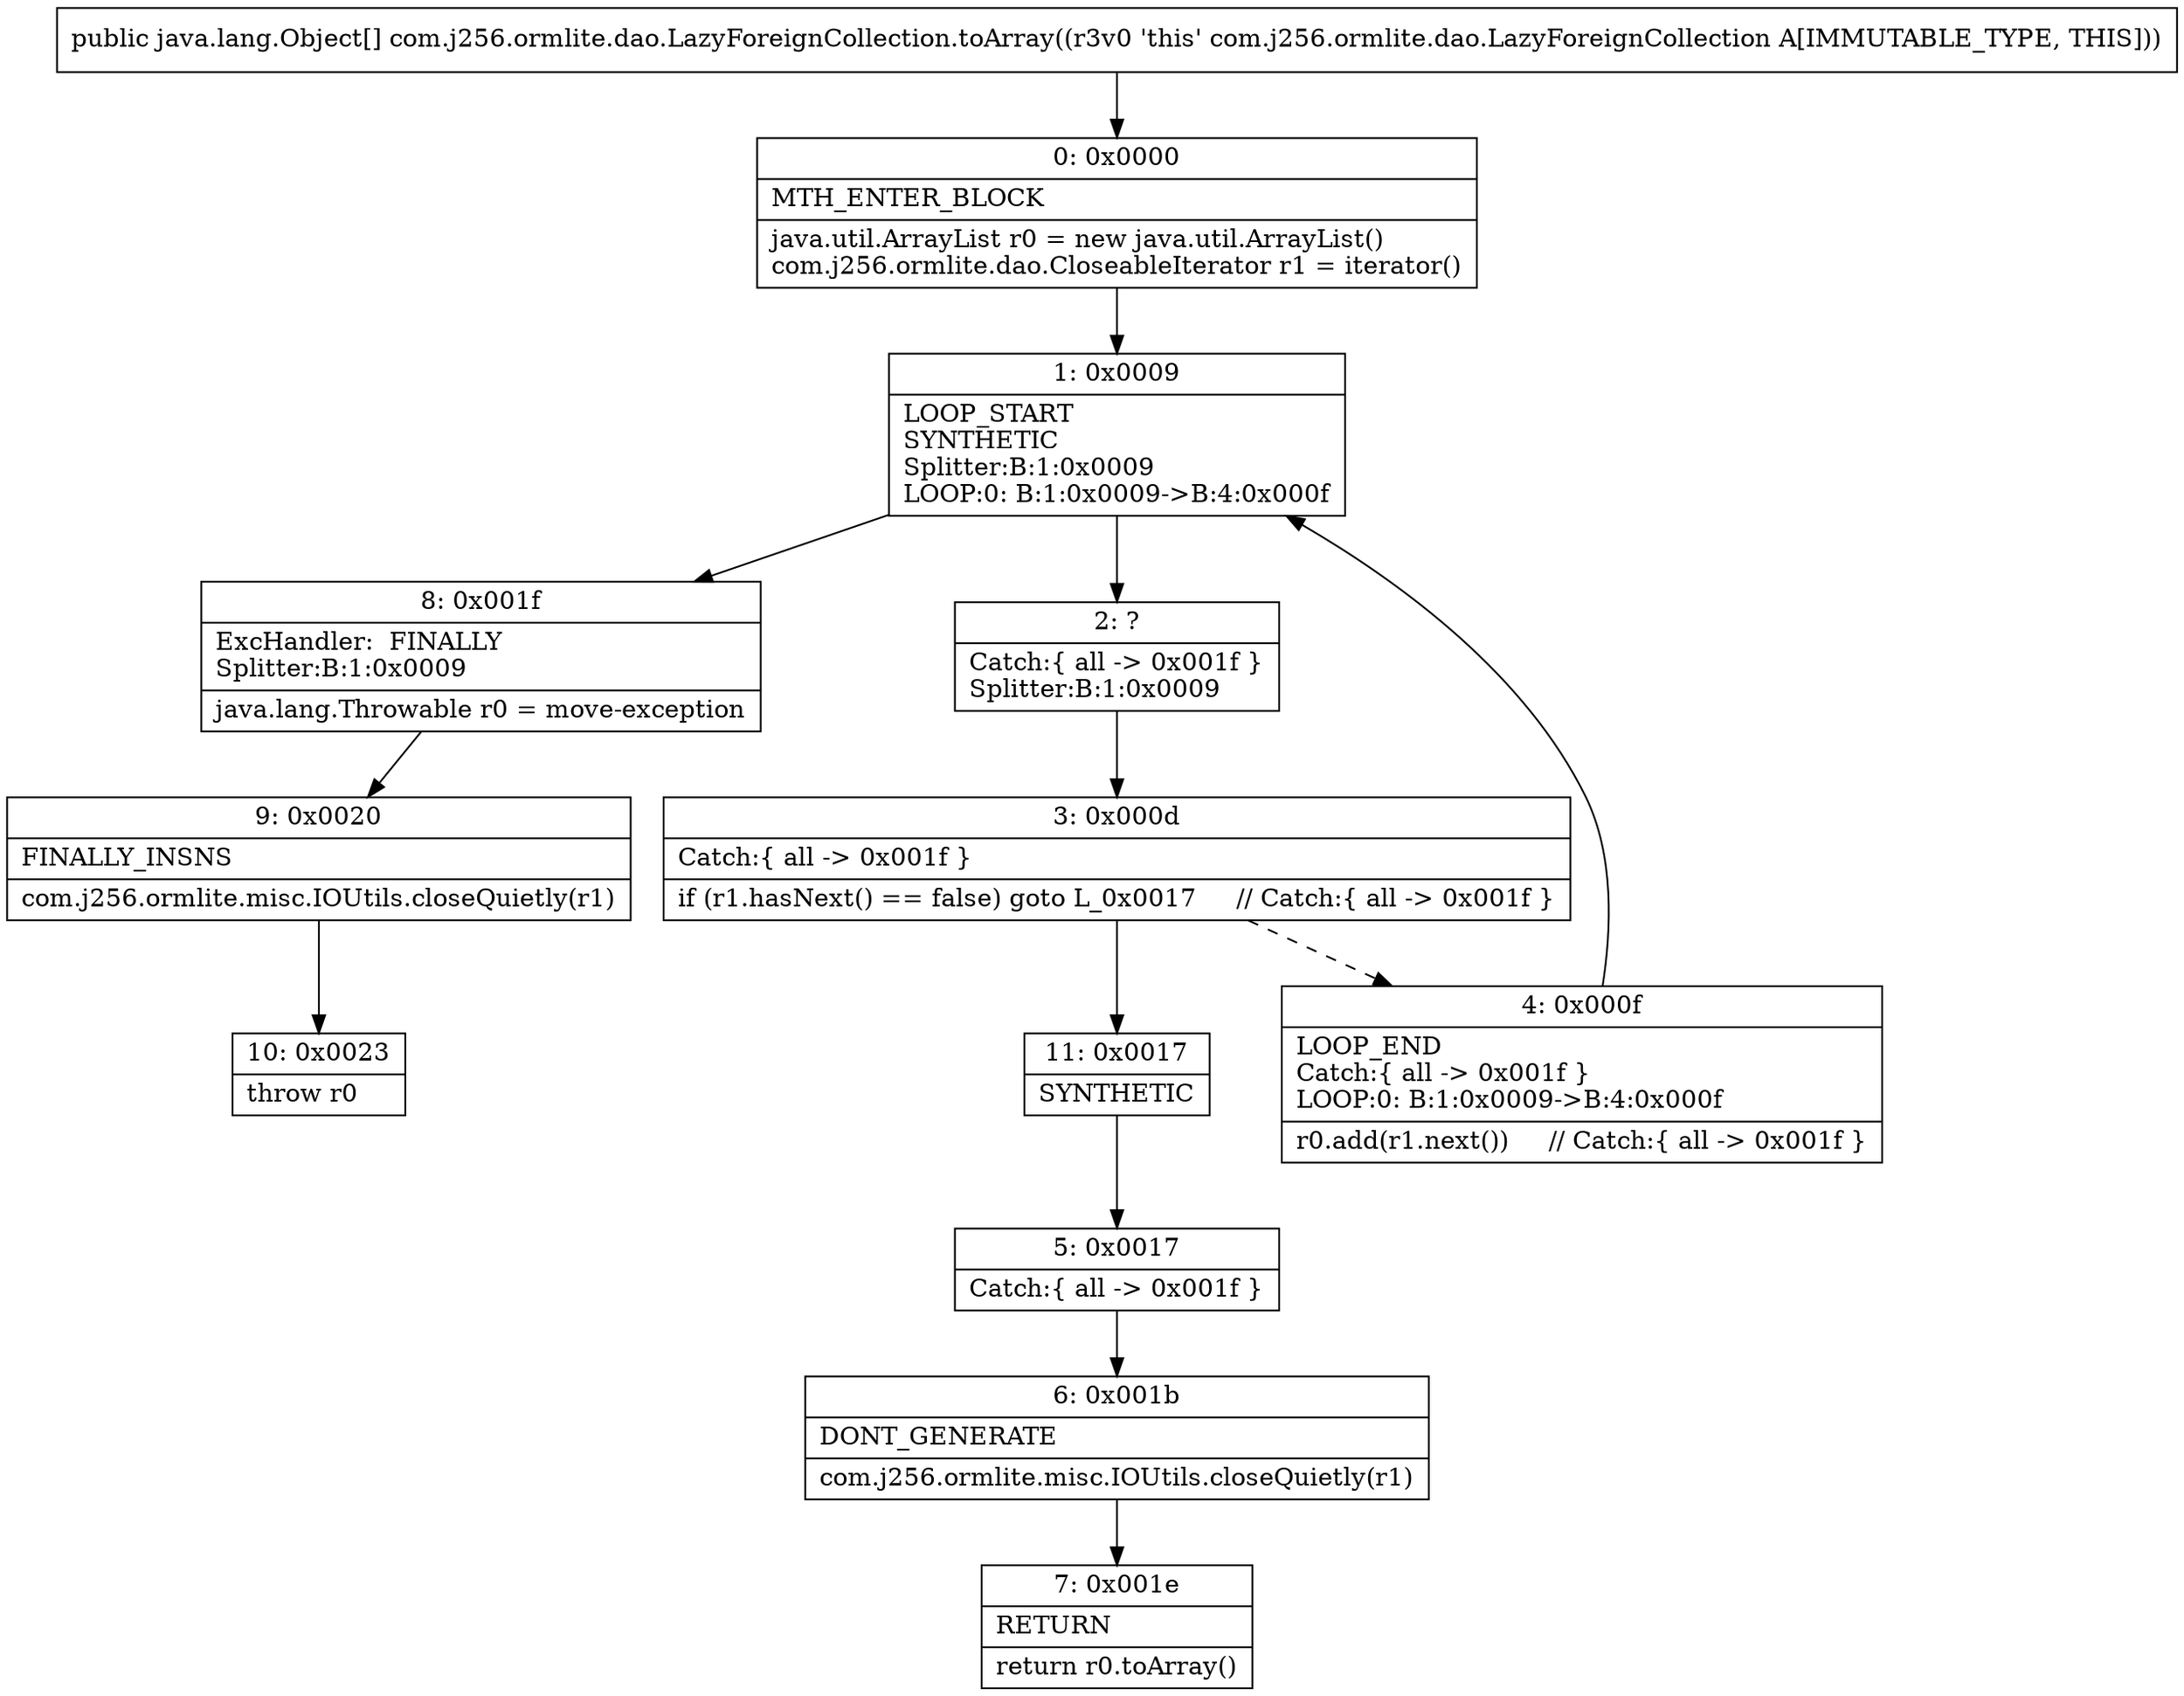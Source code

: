 digraph "CFG forcom.j256.ormlite.dao.LazyForeignCollection.toArray()[Ljava\/lang\/Object;" {
Node_0 [shape=record,label="{0\:\ 0x0000|MTH_ENTER_BLOCK\l|java.util.ArrayList r0 = new java.util.ArrayList()\lcom.j256.ormlite.dao.CloseableIterator r1 = iterator()\l}"];
Node_1 [shape=record,label="{1\:\ 0x0009|LOOP_START\lSYNTHETIC\lSplitter:B:1:0x0009\lLOOP:0: B:1:0x0009\-\>B:4:0x000f\l}"];
Node_2 [shape=record,label="{2\:\ ?|Catch:\{ all \-\> 0x001f \}\lSplitter:B:1:0x0009\l}"];
Node_3 [shape=record,label="{3\:\ 0x000d|Catch:\{ all \-\> 0x001f \}\l|if (r1.hasNext() == false) goto L_0x0017     \/\/ Catch:\{ all \-\> 0x001f \}\l}"];
Node_4 [shape=record,label="{4\:\ 0x000f|LOOP_END\lCatch:\{ all \-\> 0x001f \}\lLOOP:0: B:1:0x0009\-\>B:4:0x000f\l|r0.add(r1.next())     \/\/ Catch:\{ all \-\> 0x001f \}\l}"];
Node_5 [shape=record,label="{5\:\ 0x0017|Catch:\{ all \-\> 0x001f \}\l}"];
Node_6 [shape=record,label="{6\:\ 0x001b|DONT_GENERATE\l|com.j256.ormlite.misc.IOUtils.closeQuietly(r1)\l}"];
Node_7 [shape=record,label="{7\:\ 0x001e|RETURN\l|return r0.toArray()\l}"];
Node_8 [shape=record,label="{8\:\ 0x001f|ExcHandler:  FINALLY\lSplitter:B:1:0x0009\l|java.lang.Throwable r0 = move\-exception\l}"];
Node_9 [shape=record,label="{9\:\ 0x0020|FINALLY_INSNS\l|com.j256.ormlite.misc.IOUtils.closeQuietly(r1)\l}"];
Node_10 [shape=record,label="{10\:\ 0x0023|throw r0\l}"];
Node_11 [shape=record,label="{11\:\ 0x0017|SYNTHETIC\l}"];
MethodNode[shape=record,label="{public java.lang.Object[] com.j256.ormlite.dao.LazyForeignCollection.toArray((r3v0 'this' com.j256.ormlite.dao.LazyForeignCollection A[IMMUTABLE_TYPE, THIS])) }"];
MethodNode -> Node_0;
Node_0 -> Node_1;
Node_1 -> Node_2;
Node_1 -> Node_8;
Node_2 -> Node_3;
Node_3 -> Node_4[style=dashed];
Node_3 -> Node_11;
Node_4 -> Node_1;
Node_5 -> Node_6;
Node_6 -> Node_7;
Node_8 -> Node_9;
Node_9 -> Node_10;
Node_11 -> Node_5;
}

